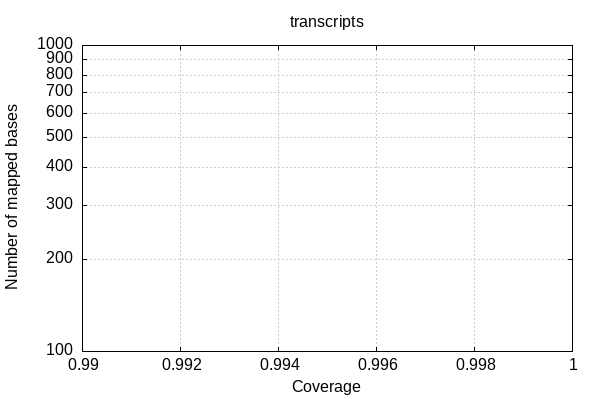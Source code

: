 
            set terminal png size 600,400 truecolor
            set output "out/coverage.png"
            set grid xtics ytics y2tics back lc rgb "#cccccc"
            set ylabel "Number of mapped bases"
            set xlabel "Coverage"
            set log y
            set style fill solid border -1
            set title "transcripts" noenhanced
            set xrange [:1]
            plot '-' with lines notitle
        1	149
end

